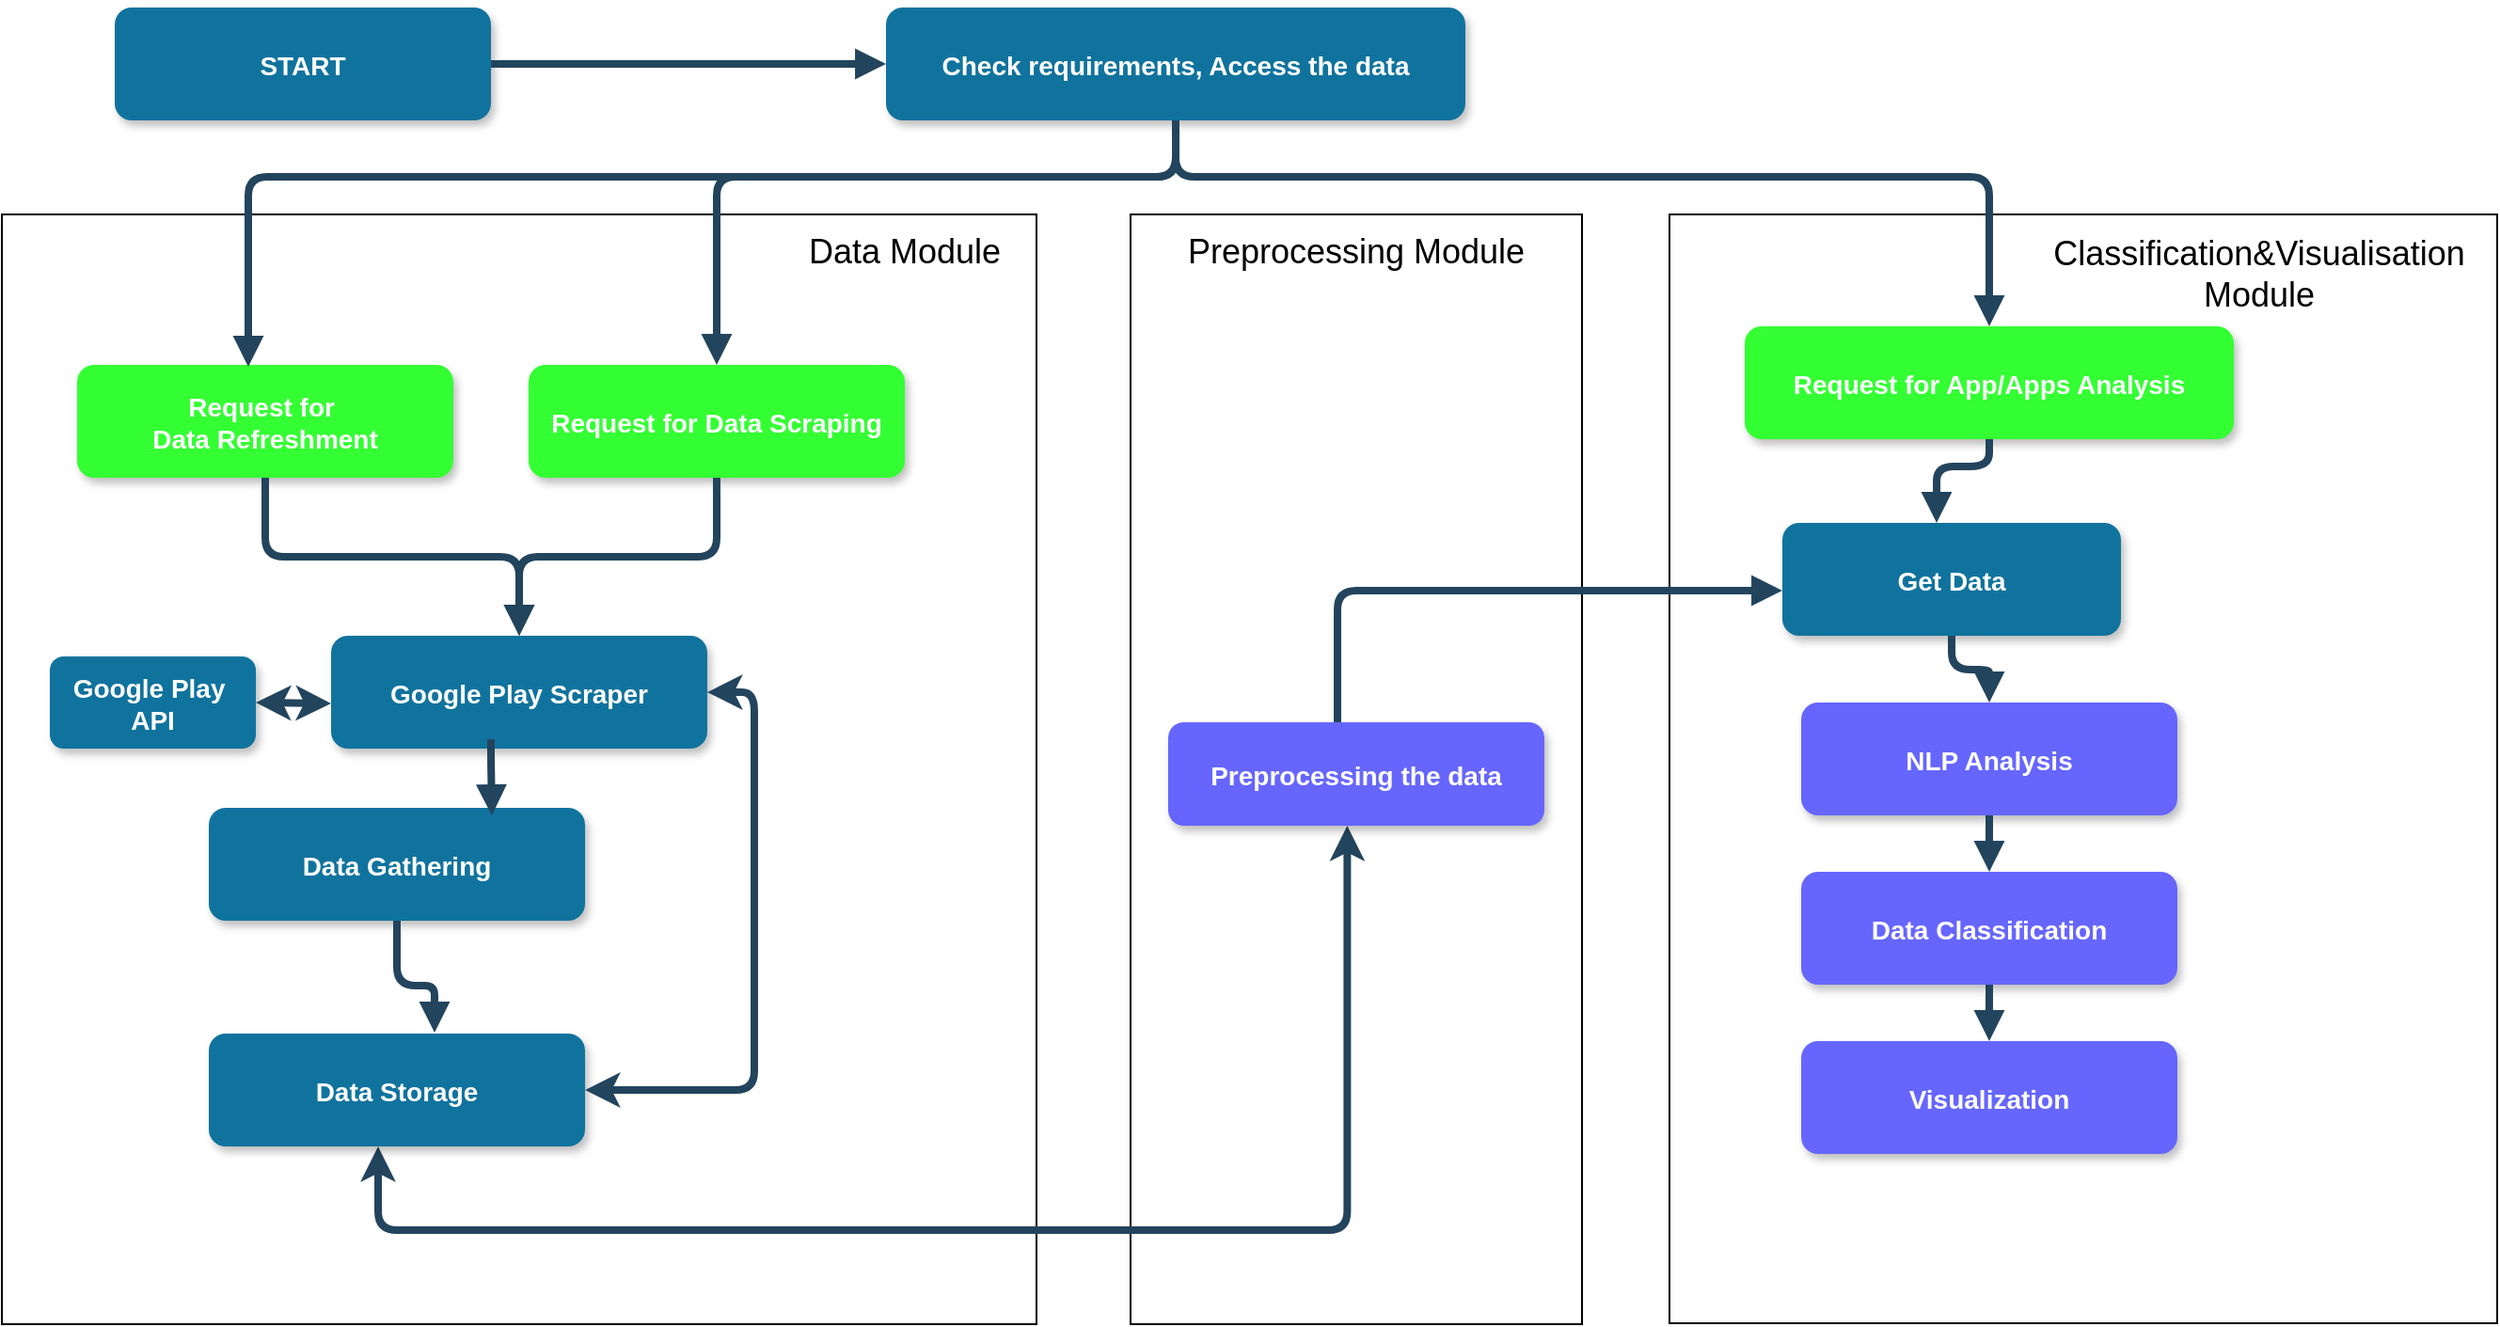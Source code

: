 <mxfile version="24.8.3">
  <diagram name="Page-1" id="97916047-d0de-89f5-080d-49f4d83e522f">
    <mxGraphModel dx="3158.5" dy="761" grid="1" gridSize="10" guides="1" tooltips="1" connect="1" arrows="1" fold="1" page="1" pageScale="1.5" pageWidth="1169" pageHeight="827" background="none" math="0" shadow="0">
      <root>
        <mxCell id="0" />
        <mxCell id="1" parent="0" />
        <mxCell id="wYoVtWXYN8VsOcOLvKbg-88" value="" style="rounded=0;whiteSpace=wrap;html=1;" parent="1" vertex="1">
          <mxGeometry x="590" y="470" width="240" height="590" as="geometry" />
        </mxCell>
        <mxCell id="wYoVtWXYN8VsOcOLvKbg-83" value="" style="rounded=0;whiteSpace=wrap;html=1;" parent="1" vertex="1">
          <mxGeometry x="876.5" y="470" width="440" height="589.5" as="geometry" />
        </mxCell>
        <mxCell id="wYoVtWXYN8VsOcOLvKbg-70" value="" style="rounded=0;whiteSpace=wrap;html=1;" parent="1" vertex="1">
          <mxGeometry x="-10" y="470" width="550" height="590" as="geometry" />
        </mxCell>
        <mxCell id="2" value="START" style="rounded=1;fillColor=#10739E;strokeColor=none;shadow=1;gradientColor=none;fontStyle=1;fontColor=#FFFFFF;fontSize=14;" parent="1" vertex="1">
          <mxGeometry x="50" y="360" width="200" height="60" as="geometry" />
        </mxCell>
        <mxCell id="3" value="Check requirements, Access the data" style="rounded=1;fillColor=#10739E;strokeColor=none;shadow=1;gradientColor=none;fontStyle=1;fontColor=#FFFFFF;fontSize=14;" parent="1" vertex="1">
          <mxGeometry x="460" y="360" width="308" height="60" as="geometry" />
        </mxCell>
        <mxCell id="4" value="Request for &#xa;Data Refreshment" style="rounded=1;fillColor=#33FF33;strokeColor=none;shadow=1;gradientColor=none;fontStyle=1;fontColor=#FFFFFF;fontSize=14;" parent="1" vertex="1">
          <mxGeometry x="30" y="550" width="200" height="60" as="geometry" />
        </mxCell>
        <mxCell id="5" value="Request for Data Scraping" style="rounded=1;fillColor=#33FF33;strokeColor=none;shadow=1;gradientColor=none;fontStyle=1;fontColor=#FFFFFF;fontSize=14;" parent="1" vertex="1">
          <mxGeometry x="270" y="550" width="200" height="60" as="geometry" />
        </mxCell>
        <mxCell id="6" value="Request for App/Apps Analysis" style="rounded=1;fillColor=#33FF33;strokeColor=none;shadow=1;gradientColor=none;fontStyle=1;fontColor=#FFFFFF;fontSize=14;" parent="1" vertex="1">
          <mxGeometry x="916.5" y="529.5" width="260" height="60" as="geometry" />
        </mxCell>
        <mxCell id="8" value="Google Play Scraper" style="rounded=1;fillColor=#10739E;strokeColor=none;shadow=1;gradientColor=none;fontStyle=1;fontColor=#FFFFFF;fontSize=14;" parent="1" vertex="1">
          <mxGeometry x="165" y="694" width="200" height="60" as="geometry" />
        </mxCell>
        <mxCell id="9" value="Data Gathering" style="rounded=1;fillColor=#10739E;strokeColor=none;shadow=1;gradientColor=none;fontStyle=1;fontColor=#FFFFFF;fontSize=14;" parent="1" vertex="1">
          <mxGeometry x="100" y="785.5" width="200" height="60" as="geometry" />
        </mxCell>
        <mxCell id="13" value="Get Data" style="rounded=1;fillColor=#10739E;strokeColor=none;shadow=1;gradientColor=none;fontStyle=1;fontColor=#FFFFFF;fontSize=14;" parent="1" vertex="1">
          <mxGeometry x="936.5" y="634" width="180" height="60" as="geometry" />
        </mxCell>
        <mxCell id="14" value="NLP Analysis" style="rounded=1;fillColor=#6666FF;strokeColor=none;shadow=1;gradientColor=none;fontStyle=1;fontColor=#FFFFFF;fontSize=14;" parent="1" vertex="1">
          <mxGeometry x="946.5" y="729.5" width="200" height="60" as="geometry" />
        </mxCell>
        <mxCell id="15" value="Data Classification" style="rounded=1;fillColor=#6666FF;strokeColor=none;shadow=1;gradientColor=none;fontStyle=1;fontColor=#FFFFFF;fontSize=14;" parent="1" vertex="1">
          <mxGeometry x="946.5" y="819.5" width="200" height="60" as="geometry" />
        </mxCell>
        <mxCell id="16" value="Visualization" style="rounded=1;fillColor=#6666FF;strokeColor=none;shadow=1;gradientColor=none;fontStyle=1;fontColor=#FFFFFF;fontSize=14;" parent="1" vertex="1">
          <mxGeometry x="946.5" y="909.5" width="200" height="60" as="geometry" />
        </mxCell>
        <mxCell id="29" value="" style="edgeStyle=elbowEdgeStyle;elbow=vertical;strokeWidth=4;endArrow=block;endFill=1;fontStyle=1;strokeColor=#23445D;" parent="1" source="2" target="3" edge="1">
          <mxGeometry x="22" y="165.5" width="100" height="100" as="geometry">
            <mxPoint x="22" y="265.5" as="sourcePoint" />
            <mxPoint x="122" y="165.5" as="targetPoint" />
          </mxGeometry>
        </mxCell>
        <mxCell id="30" value="" style="edgeStyle=elbowEdgeStyle;elbow=vertical;strokeWidth=4;endArrow=block;endFill=1;fontStyle=1;strokeColor=#23445D;exitX=0.5;exitY=1;exitDx=0;exitDy=0;" parent="1" source="3" target="5" edge="1">
          <mxGeometry x="22" y="165.5" width="100" height="100" as="geometry">
            <mxPoint x="22" y="265.5" as="sourcePoint" />
            <mxPoint x="122" y="165.5" as="targetPoint" />
            <Array as="points">
              <mxPoint x="500" y="450" />
              <mxPoint x="610" y="510" />
            </Array>
          </mxGeometry>
        </mxCell>
        <mxCell id="32" value="" style="edgeStyle=elbowEdgeStyle;elbow=vertical;strokeWidth=4;endArrow=block;endFill=1;fontStyle=1;strokeColor=#23445D;" parent="1" source="3" target="6" edge="1">
          <mxGeometry x="22" y="165.5" width="100" height="100" as="geometry">
            <mxPoint x="22" y="265.5" as="sourcePoint" />
            <mxPoint x="122" y="165.5" as="targetPoint" />
            <Array as="points">
              <mxPoint x="800" y="450" />
              <mxPoint x="910" y="420" />
            </Array>
          </mxGeometry>
        </mxCell>
        <mxCell id="39" value="" style="edgeStyle=elbowEdgeStyle;elbow=vertical;strokeWidth=4;endArrow=block;endFill=1;fontStyle=1;strokeColor=#23445D;" parent="1" source="9" edge="1">
          <mxGeometry x="62" y="175.5" width="100" height="100" as="geometry">
            <mxPoint x="40" y="380" as="sourcePoint" />
            <mxPoint x="220" y="905" as="targetPoint" />
            <Array as="points">
              <mxPoint x="200" y="880" />
            </Array>
          </mxGeometry>
        </mxCell>
        <mxCell id="40" value="" style="edgeStyle=elbowEdgeStyle;elbow=vertical;strokeWidth=4;endArrow=classic;startArrow=classic;endFill=1;fontStyle=1;strokeColor=#23445D;entryX=0.822;entryY=1.03;entryDx=0;entryDy=0;exitX=0.5;exitY=1;exitDx=0;exitDy=0;entryPerimeter=0;" parent="1" edge="1">
          <mxGeometry x="62" y="185.5" width="100" height="100" as="geometry">
            <mxPoint x="190" y="965.5" as="sourcePoint" />
            <mxPoint x="705.2" y="795.0" as="targetPoint" />
            <Array as="points">
              <mxPoint x="430.8" y="1010" />
            </Array>
          </mxGeometry>
        </mxCell>
        <mxCell id="42" value="" style="edgeStyle=elbowEdgeStyle;elbow=vertical;strokeWidth=4;endArrow=block;endFill=1;fontStyle=1;strokeColor=#23445D;" parent="1" source="13" target="14" edge="1">
          <mxGeometry x="62" y="165.5" width="100" height="100" as="geometry">
            <mxPoint x="456.5" y="289.5" as="sourcePoint" />
            <mxPoint x="556.5" y="189.5" as="targetPoint" />
          </mxGeometry>
        </mxCell>
        <mxCell id="43" value="" style="edgeStyle=elbowEdgeStyle;elbow=vertical;strokeWidth=4;endArrow=block;endFill=1;fontStyle=1;strokeColor=#23445D;" parent="1" source="14" target="15" edge="1">
          <mxGeometry x="62" y="175.5" width="100" height="100" as="geometry">
            <mxPoint x="456.5" y="299.5" as="sourcePoint" />
            <mxPoint x="556.5" y="199.5" as="targetPoint" />
          </mxGeometry>
        </mxCell>
        <mxCell id="44" value="" style="edgeStyle=elbowEdgeStyle;elbow=vertical;strokeWidth=4;endArrow=block;endFill=1;fontStyle=1;strokeColor=#23445D;" parent="1" source="15" target="16" edge="1">
          <mxGeometry x="62" y="185.5" width="100" height="100" as="geometry">
            <mxPoint x="456.5" y="309.5" as="sourcePoint" />
            <mxPoint x="556.5" y="209.5" as="targetPoint" />
          </mxGeometry>
        </mxCell>
        <mxCell id="54" value="" style="edgeStyle=elbowEdgeStyle;elbow=vertical;strokeWidth=4;endArrow=block;endFill=1;fontStyle=1;strokeColor=#23445D;exitX=0.5;exitY=1;exitDx=0;exitDy=0;" parent="1" source="6" target="13" edge="1">
          <mxGeometry x="22" y="165.5" width="100" height="100" as="geometry">
            <mxPoint x="68.5" y="279.5" as="sourcePoint" />
            <mxPoint x="168.5" y="179.5" as="targetPoint" />
            <Array as="points">
              <mxPoint x="1018.5" y="604" />
            </Array>
          </mxGeometry>
        </mxCell>
        <mxCell id="wYoVtWXYN8VsOcOLvKbg-65" value="" style="edgeStyle=elbowEdgeStyle;elbow=vertical;strokeWidth=4;endArrow=block;endFill=1;fontStyle=1;strokeColor=#23445D;exitX=1;exitY=0.5;exitDx=0;exitDy=0;" parent="1" source="wYoVtWXYN8VsOcOLvKbg-62" target="wYoVtWXYN8VsOcOLvKbg-88" edge="1">
          <mxGeometry x="62" y="185.5" width="100" height="100" as="geometry">
            <mxPoint x="440.0" y="930" as="sourcePoint" />
            <mxPoint x="730" y="710" as="targetPoint" />
            <Array as="points" />
          </mxGeometry>
        </mxCell>
        <mxCell id="wYoVtWXYN8VsOcOLvKbg-68" value="" style="edgeStyle=elbowEdgeStyle;elbow=vertical;strokeWidth=4;endArrow=block;endFill=1;fontStyle=1;strokeColor=#23445D;entryX=0.455;entryY=0.017;entryDx=0;entryDy=0;entryPerimeter=0;exitX=0.5;exitY=1;exitDx=0;exitDy=0;" parent="1" source="3" target="4" edge="1">
          <mxGeometry x="22" y="165.5" width="100" height="100" as="geometry">
            <mxPoint x="458" y="433" as="sourcePoint" />
            <mxPoint x="290" y="470" as="targetPoint" />
            <Array as="points">
              <mxPoint x="340" y="450" />
              <mxPoint x="520" y="520" />
              <mxPoint x="300" y="530" />
            </Array>
          </mxGeometry>
        </mxCell>
        <mxCell id="wYoVtWXYN8VsOcOLvKbg-71" value="&lt;font style=&quot;font-size: 18px;&quot;&gt;Data Module&lt;/font&gt;" style="text;html=1;align=center;verticalAlign=middle;whiteSpace=wrap;rounded=0;" parent="1" vertex="1">
          <mxGeometry x="380" y="475" width="180" height="30" as="geometry" />
        </mxCell>
        <mxCell id="wYoVtWXYN8VsOcOLvKbg-76" value="" style="edgeStyle=elbowEdgeStyle;elbow=vertical;strokeWidth=4;endArrow=block;endFill=1;fontStyle=1;strokeColor=#23445D;" parent="1" edge="1">
          <mxGeometry x="62" y="175.5" width="100" height="100" as="geometry">
            <mxPoint x="250" y="749" as="sourcePoint" />
            <mxPoint x="250.5" y="789.5" as="targetPoint" />
            <Array as="points">
              <mxPoint x="230.5" y="759.5" />
            </Array>
          </mxGeometry>
        </mxCell>
        <mxCell id="wYoVtWXYN8VsOcOLvKbg-77" value="" style="edgeStyle=elbowEdgeStyle;elbow=vertical;strokeWidth=4;endArrow=block;endFill=1;fontStyle=1;strokeColor=#23445D;entryX=0.5;entryY=0;entryDx=0;entryDy=0;" parent="1" source="4" target="8" edge="1">
          <mxGeometry x="62" y="175.5" width="100" height="100" as="geometry">
            <mxPoint x="379.5" y="620" as="sourcePoint" />
            <mxPoint x="379.5" y="680" as="targetPoint" />
          </mxGeometry>
        </mxCell>
        <mxCell id="wYoVtWXYN8VsOcOLvKbg-78" value="" style="edgeStyle=elbowEdgeStyle;elbow=vertical;strokeWidth=4;endArrow=block;endFill=1;fontStyle=1;strokeColor=#23445D;exitX=0.5;exitY=1;exitDx=0;exitDy=0;" parent="1" source="5" target="8" edge="1">
          <mxGeometry x="62" y="175.5" width="100" height="100" as="geometry">
            <mxPoint x="369.5" y="715.5" as="sourcePoint" />
            <mxPoint x="370" y="680" as="targetPoint" />
            <Array as="points" />
          </mxGeometry>
        </mxCell>
        <mxCell id="10" value="Data Storage" style="rounded=1;fillColor=#10739E;strokeColor=none;shadow=1;gradientColor=none;fontStyle=1;fontColor=#FFFFFF;fontSize=14;" parent="1" vertex="1">
          <mxGeometry x="100" y="905.5" width="200" height="60" as="geometry" />
        </mxCell>
        <mxCell id="wYoVtWXYN8VsOcOLvKbg-84" value="&lt;font size=&quot;4&quot;&gt;Classification&amp;amp;Visualisation Module&lt;/font&gt;" style="text;html=1;align=center;verticalAlign=middle;whiteSpace=wrap;rounded=0;" parent="1" vertex="1">
          <mxGeometry x="1090" y="475" width="200" height="54.5" as="geometry" />
        </mxCell>
        <mxCell id="wYoVtWXYN8VsOcOLvKbg-89" value="&lt;font size=&quot;4&quot;&gt;Preprocessing Module&lt;/font&gt;" style="text;html=1;align=center;verticalAlign=middle;whiteSpace=wrap;rounded=0;" parent="1" vertex="1">
          <mxGeometry x="610" y="462.75" width="200" height="54.5" as="geometry" />
        </mxCell>
        <mxCell id="wYoVtWXYN8VsOcOLvKbg-62" value="Preprocessing the data" style="rounded=1;fillColor=#6666FF;strokeColor=none;shadow=1;gradientColor=none;fontStyle=1;fontColor=#FFFFFF;fontSize=14;" parent="1" vertex="1">
          <mxGeometry x="610" y="740" width="200" height="55" as="geometry" />
        </mxCell>
        <mxCell id="wYoVtWXYN8VsOcOLvKbg-107" style="edgeStyle=elbowEdgeStyle;elbow=vertical;strokeWidth=4;endArrow=block;endFill=1;fontStyle=1;strokeColor=#23445D;exitX=0.5;exitY=0;exitDx=0;exitDy=0;" parent="1" target="13" edge="1">
          <mxGeometry relative="1" as="geometry">
            <mxPoint x="700" y="740" as="sourcePoint" />
            <mxPoint x="866.5" y="670" as="targetPoint" />
            <Array as="points">
              <mxPoint x="810" y="670" />
            </Array>
          </mxGeometry>
        </mxCell>
        <mxCell id="zgTLJSHtycJTFeUl3KYn-54" value="Google Play &#xa;API" style="rounded=1;fillColor=#10739E;strokeColor=none;shadow=1;gradientColor=none;fontStyle=1;fontColor=#FFFFFF;fontSize=14;" vertex="1" parent="1">
          <mxGeometry x="15.5" y="705" width="109.5" height="49" as="geometry" />
        </mxCell>
        <mxCell id="zgTLJSHtycJTFeUl3KYn-56" value="" style="edgeStyle=elbowEdgeStyle;elbow=vertical;strokeWidth=4;endArrow=classic;startArrow=classic;endFill=1;fontStyle=1;strokeColor=#23445D;" edge="1" parent="1">
          <mxGeometry width="50" height="50" relative="1" as="geometry">
            <mxPoint x="165" y="730" as="sourcePoint" />
            <mxPoint x="125" y="729.5" as="targetPoint" />
            <Array as="points">
              <mxPoint x="225" y="729.5" />
            </Array>
          </mxGeometry>
        </mxCell>
        <mxCell id="zgTLJSHtycJTFeUl3KYn-60" style="edgeStyle=elbowEdgeStyle;elbow=vertical;strokeWidth=4;endArrow=classic;startArrow=classic;endFill=1;fontStyle=1;strokeColor=#23445D;entryX=1;entryY=0.5;entryDx=0;entryDy=0;exitX=1;exitY=0.5;exitDx=0;exitDy=0;" edge="1" parent="1" source="8" target="10">
          <mxGeometry relative="1" as="geometry">
            <mxPoint x="720" y="674" as="sourcePoint" />
            <mxPoint x="720" y="750" as="targetPoint" />
            <Array as="points">
              <mxPoint x="390" y="830" />
            </Array>
          </mxGeometry>
        </mxCell>
      </root>
    </mxGraphModel>
  </diagram>
</mxfile>
